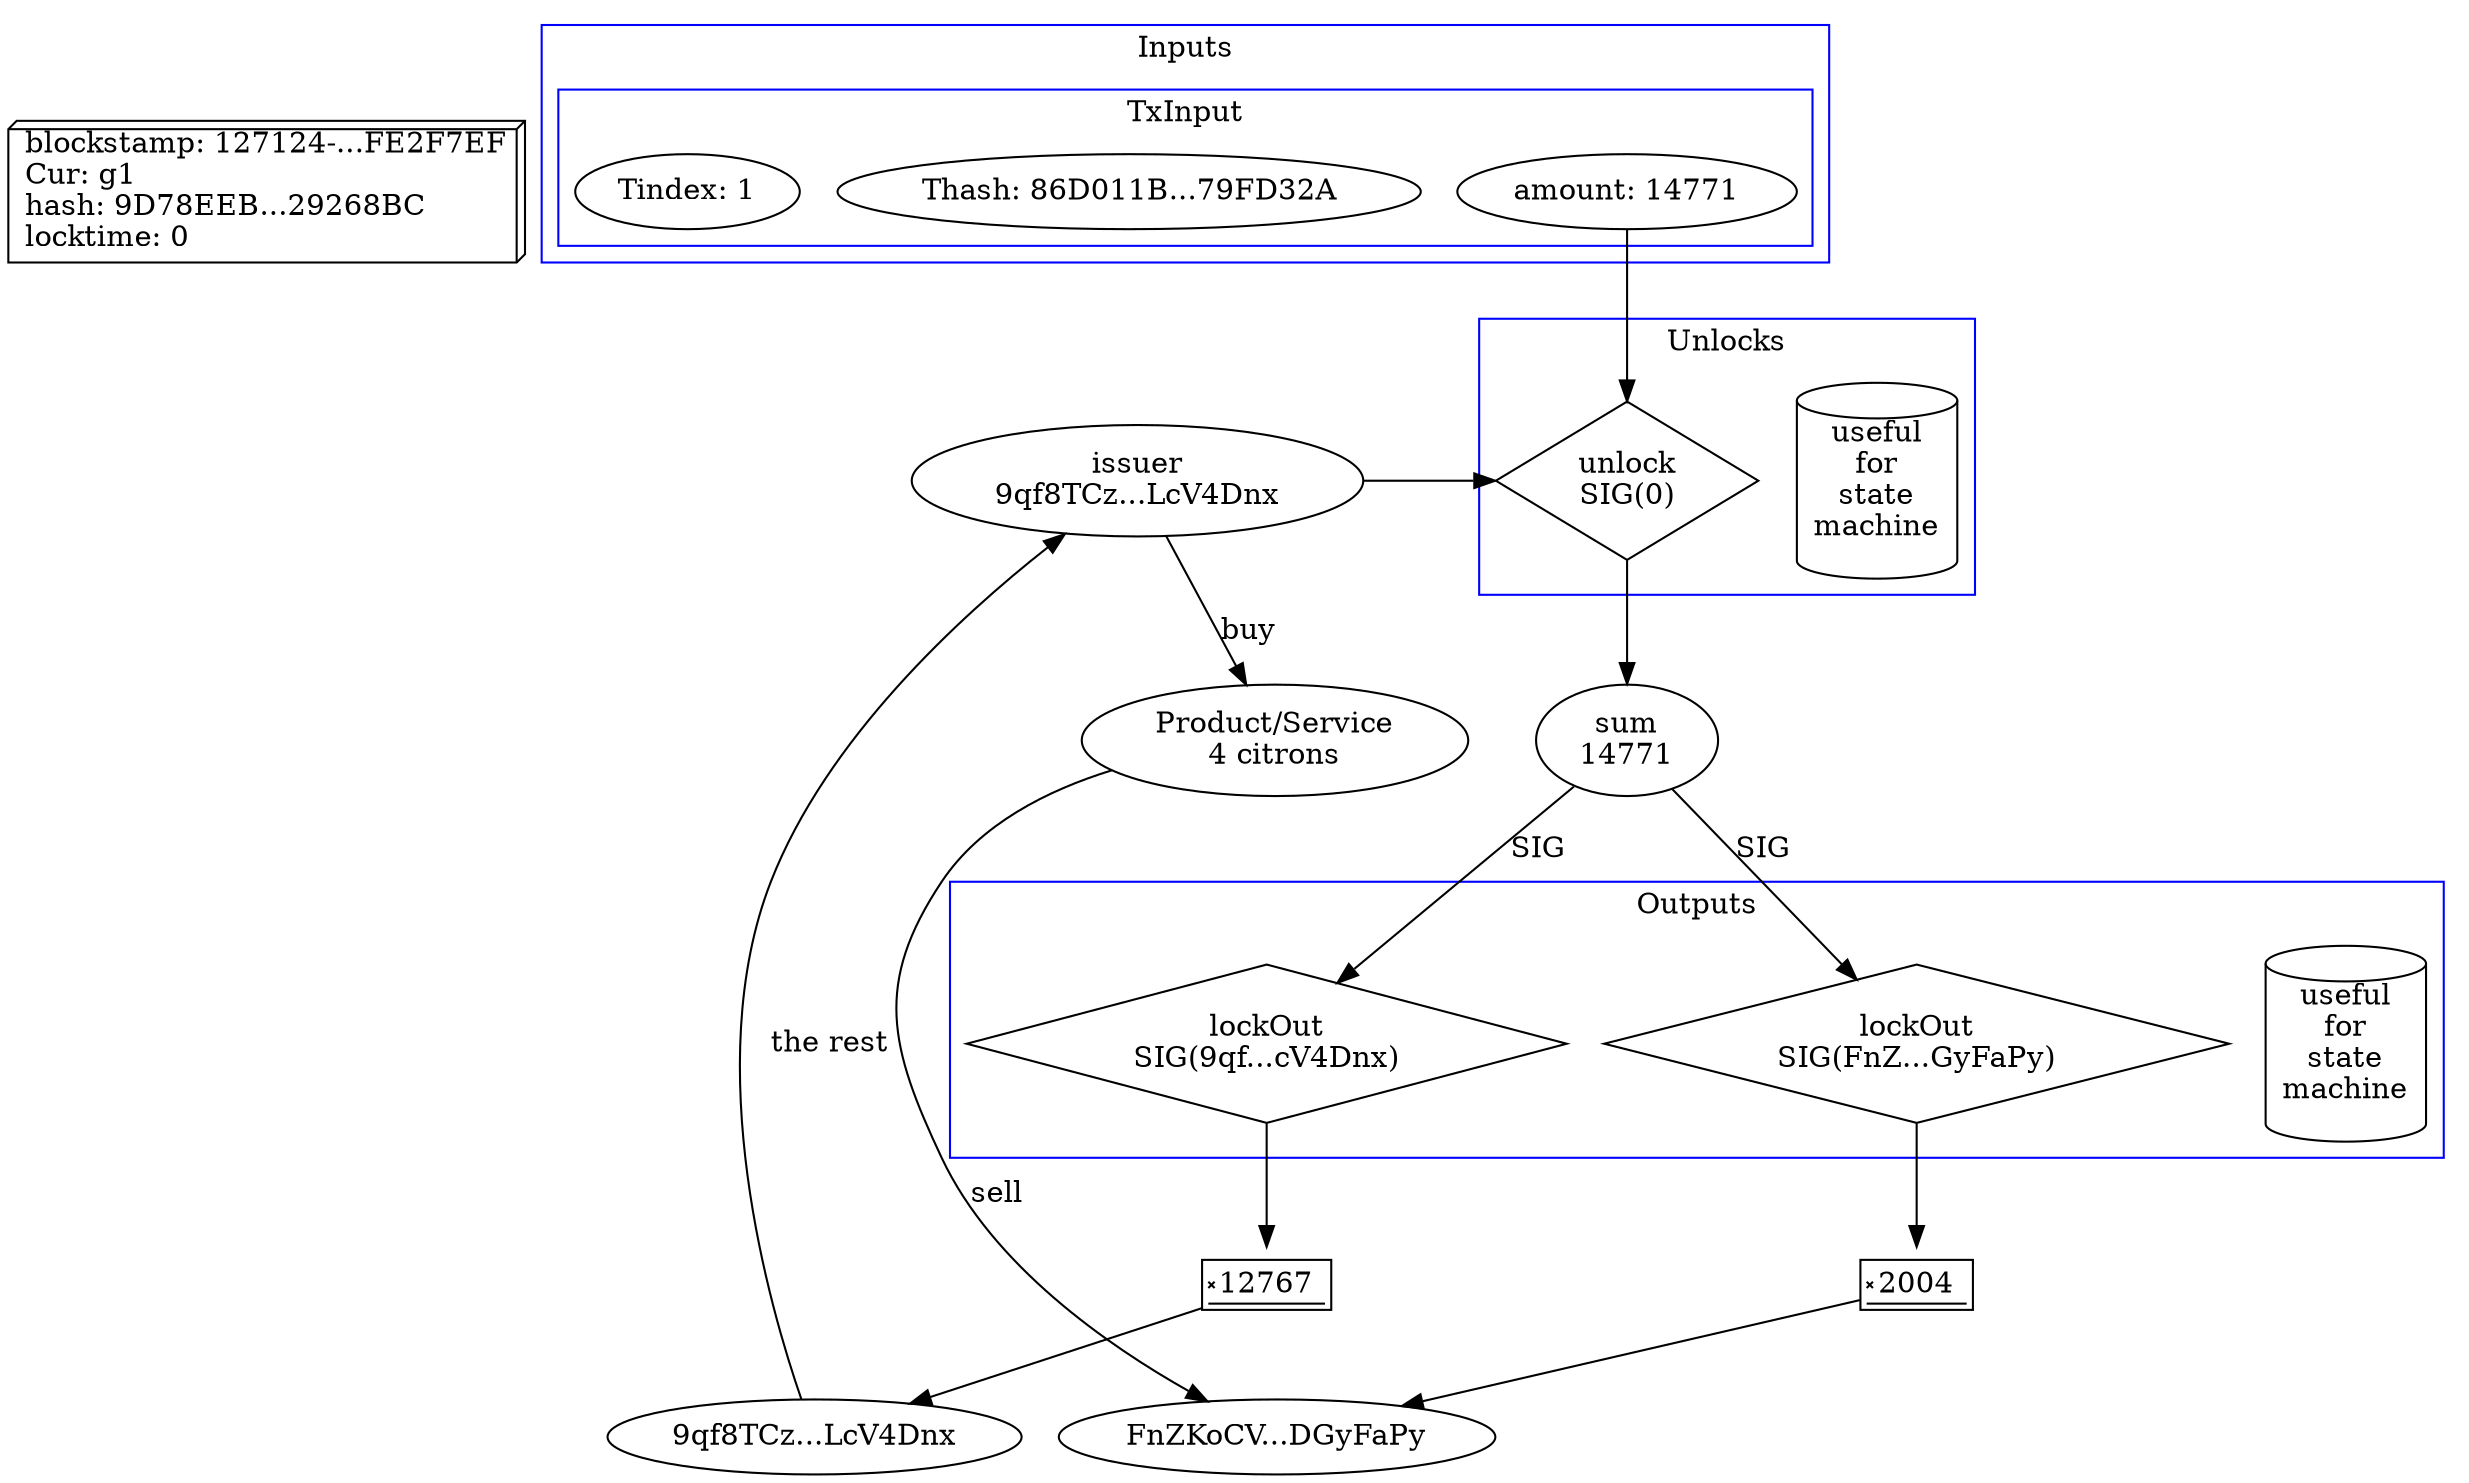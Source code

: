digraph{
	graph [rankdir=TB];
	info [labeljust=l, shape=box3d, label="blockstamp: 127124-...FE2F7EF\lCur: g1\lhash: 9D78EEB...29268BC\llocktime: 0\l", URL="/graphviz/svg/block/127124"];
	good [label="Product/Service\n4 citrons"];
	sum [label="sum\n14771"];
	{rank = same; good; sum;}

	subgraph cluster_inputs{
		label="Inputs";
		color=blue;
		labelloc=t;

	subgraph cluster_input390740038{
		graph [rankdir=LR];
		label="TxInput";
		input390740038 [label="amount: 14771"];
		thash390740038 [label="Thash: 86D011B...79FD32A"];
		tindex390740038 [label="Tindex: 1"];
	}
	}

	subgraph cluster_unlocks{
		label="Unlocks";
		color=blue;
		labelloc=t;
		dbu [label="useful\nfor\nstate\nmachine", shape=cylinder];
		unlock358970103 [label="unlock\nSIG(0)", shape=diamond];
		input390740038 -> unlock358970103 ;
	}

		unlock358970103 -> sum ;

	subgraph cluster_outputs{
		label="Outputs";
		color=blue;
		labelloc=t;
		dbo [label="useful\nfor\nstate\nmachine", shape=cylinder];
		lockOut1295921550 [label="lockOut\nSIG(FnZ...GyFaPy)", shape=diamond];
		lockOut1936855060 [label="lockOut\nSIG(9qf...cV4Dnx)", shape=diamond];
	}
		amountOut1295921550 [label="2004", shape=signature];
		sum -> lockOut1295921550 [label="SIG",weight=10];
		_destFnZKoCVFCp4D5hVAmZJaZMYmsLvByLPon9iHRDGyFaPy [label="FnZKoCV...DGyFaPy", weight=0];
		amountOut1295921550 -> _destFnZKoCVFCp4D5hVAmZJaZMYmsLvByLPon9iHRDGyFaPy [weight=0];
		good -> _destFnZKoCVFCp4D5hVAmZJaZMYmsLvByLPon9iHRDGyFaPy[label="sell", weight=0];
		lockOut1295921550 -> amountOut1295921550;
		amountOut1936855060 [label="12767", shape=signature];
		sum -> lockOut1936855060 [label="SIG",weight=10];
		_dest9qf8TCzcLhPXdibFWWQxKLk1fuHgTG3hoJSBMLcV4Dnx [label="9qf8TCz...LcV4Dnx", weight=0];
		amountOut1936855060 -> _dest9qf8TCzcLhPXdibFWWQxKLk1fuHgTG3hoJSBMLcV4Dnx [weight=0];
		_9qf8TCzcLhPXdibFWWQxKLk1fuHgTG3hoJSBMLcV4Dnx -> _dest9qf8TCzcLhPXdibFWWQxKLk1fuHgTG3hoJSBMLcV4Dnx [weight=0, dir=back, label="the rest"];
		lockOut1936855060 -> amountOut1936855060;
	_9qf8TCzcLhPXdibFWWQxKLk1fuHgTG3hoJSBMLcV4Dnx [label="issuer\n9qf8TCz...LcV4Dnx"];
	_9qf8TCzcLhPXdibFWWQxKLk1fuHgTG3hoJSBMLcV4Dnx -> unlock358970103 [weight=0];
	_9qf8TCzcLhPXdibFWWQxKLk1fuHgTG3hoJSBMLcV4Dnx -> good [label="buy", weight=0];

}
